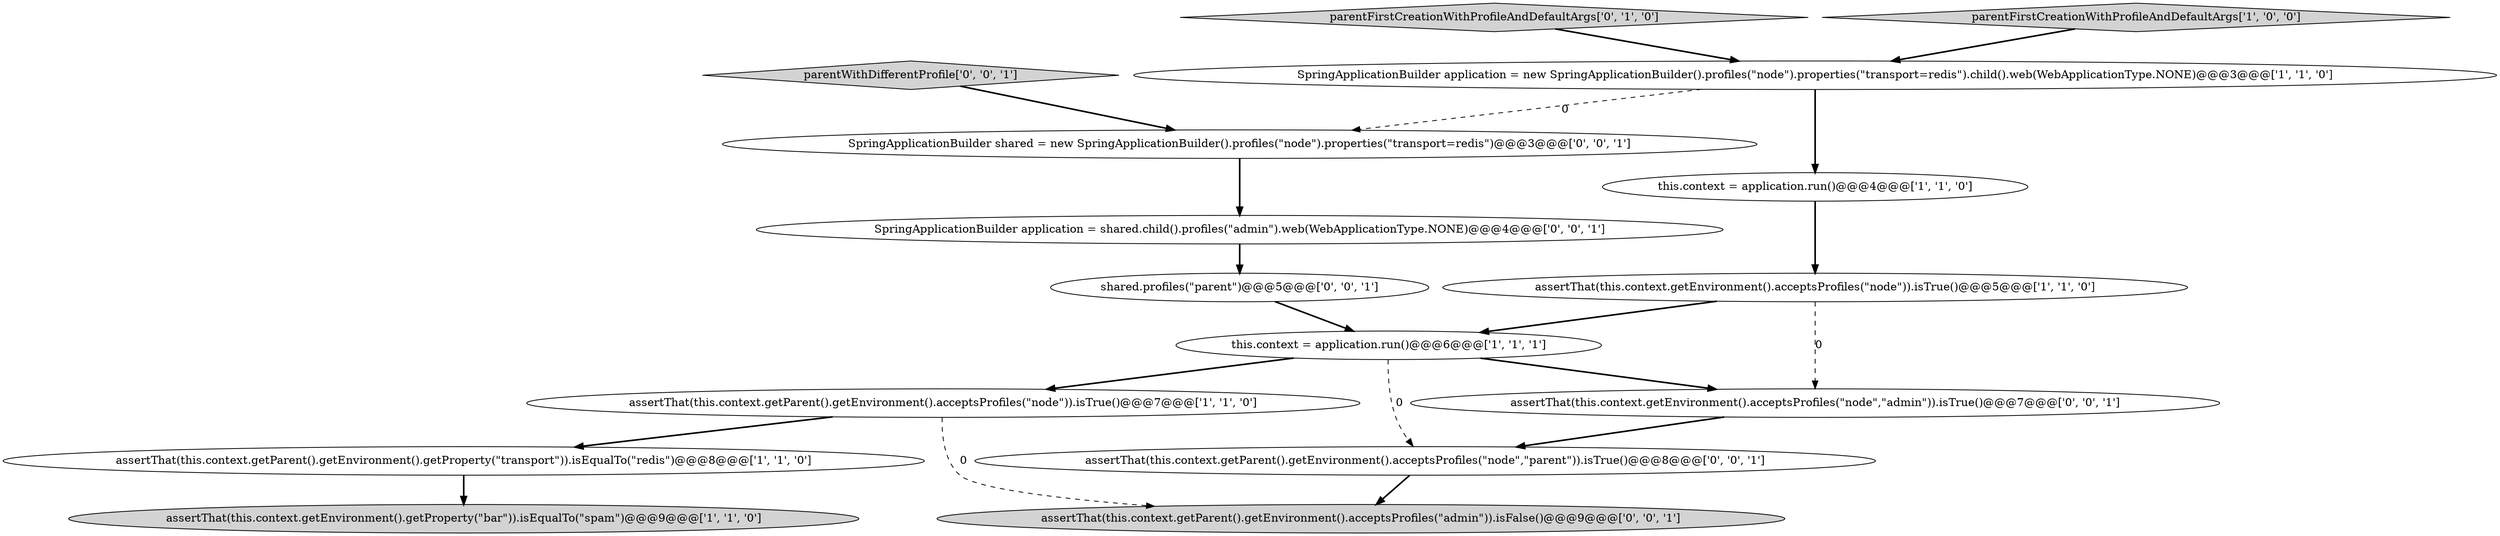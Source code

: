 digraph {
9 [style = filled, label = "assertThat(this.context.getParent().getEnvironment().acceptsProfiles(\"admin\")).isFalse()@@@9@@@['0', '0', '1']", fillcolor = lightgray, shape = ellipse image = "AAA0AAABBB3BBB"];
1 [style = filled, label = "this.context = application.run()@@@6@@@['1', '1', '1']", fillcolor = white, shape = ellipse image = "AAA0AAABBB1BBB"];
11 [style = filled, label = "assertThat(this.context.getEnvironment().acceptsProfiles(\"node\",\"admin\")).isTrue()@@@7@@@['0', '0', '1']", fillcolor = white, shape = ellipse image = "AAA0AAABBB3BBB"];
14 [style = filled, label = "SpringApplicationBuilder application = shared.child().profiles(\"admin\").web(WebApplicationType.NONE)@@@4@@@['0', '0', '1']", fillcolor = white, shape = ellipse image = "AAA0AAABBB3BBB"];
15 [style = filled, label = "assertThat(this.context.getParent().getEnvironment().acceptsProfiles(\"node\",\"parent\")).isTrue()@@@8@@@['0', '0', '1']", fillcolor = white, shape = ellipse image = "AAA0AAABBB3BBB"];
10 [style = filled, label = "parentWithDifferentProfile['0', '0', '1']", fillcolor = lightgray, shape = diamond image = "AAA0AAABBB3BBB"];
8 [style = filled, label = "parentFirstCreationWithProfileAndDefaultArgs['0', '1', '0']", fillcolor = lightgray, shape = diamond image = "AAA0AAABBB2BBB"];
5 [style = filled, label = "assertThat(this.context.getEnvironment().getProperty(\"bar\")).isEqualTo(\"spam\")@@@9@@@['1', '1', '0']", fillcolor = lightgray, shape = ellipse image = "AAA0AAABBB1BBB"];
13 [style = filled, label = "shared.profiles(\"parent\")@@@5@@@['0', '0', '1']", fillcolor = white, shape = ellipse image = "AAA0AAABBB3BBB"];
3 [style = filled, label = "assertThat(this.context.getParent().getEnvironment().acceptsProfiles(\"node\")).isTrue()@@@7@@@['1', '1', '0']", fillcolor = white, shape = ellipse image = "AAA0AAABBB1BBB"];
2 [style = filled, label = "assertThat(this.context.getEnvironment().acceptsProfiles(\"node\")).isTrue()@@@5@@@['1', '1', '0']", fillcolor = white, shape = ellipse image = "AAA0AAABBB1BBB"];
12 [style = filled, label = "SpringApplicationBuilder shared = new SpringApplicationBuilder().profiles(\"node\").properties(\"transport=redis\")@@@3@@@['0', '0', '1']", fillcolor = white, shape = ellipse image = "AAA0AAABBB3BBB"];
7 [style = filled, label = "this.context = application.run()@@@4@@@['1', '1', '0']", fillcolor = white, shape = ellipse image = "AAA0AAABBB1BBB"];
4 [style = filled, label = "parentFirstCreationWithProfileAndDefaultArgs['1', '0', '0']", fillcolor = lightgray, shape = diamond image = "AAA0AAABBB1BBB"];
0 [style = filled, label = "assertThat(this.context.getParent().getEnvironment().getProperty(\"transport\")).isEqualTo(\"redis\")@@@8@@@['1', '1', '0']", fillcolor = white, shape = ellipse image = "AAA0AAABBB1BBB"];
6 [style = filled, label = "SpringApplicationBuilder application = new SpringApplicationBuilder().profiles(\"node\").properties(\"transport=redis\").child().web(WebApplicationType.NONE)@@@3@@@['1', '1', '0']", fillcolor = white, shape = ellipse image = "AAA0AAABBB1BBB"];
1->3 [style = bold, label=""];
12->14 [style = bold, label=""];
2->11 [style = dashed, label="0"];
8->6 [style = bold, label=""];
14->13 [style = bold, label=""];
11->15 [style = bold, label=""];
6->7 [style = bold, label=""];
3->9 [style = dashed, label="0"];
4->6 [style = bold, label=""];
7->2 [style = bold, label=""];
15->9 [style = bold, label=""];
2->1 [style = bold, label=""];
10->12 [style = bold, label=""];
13->1 [style = bold, label=""];
3->0 [style = bold, label=""];
1->15 [style = dashed, label="0"];
1->11 [style = bold, label=""];
0->5 [style = bold, label=""];
6->12 [style = dashed, label="0"];
}
